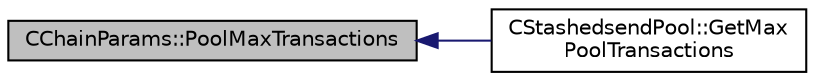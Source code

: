 digraph "CChainParams::PoolMaxTransactions"
{
  edge [fontname="Helvetica",fontsize="10",labelfontname="Helvetica",labelfontsize="10"];
  node [fontname="Helvetica",fontsize="10",shape=record];
  rankdir="LR";
  Node1474 [label="CChainParams::PoolMaxTransactions",height=0.2,width=0.4,color="black", fillcolor="grey75", style="filled", fontcolor="black"];
  Node1474 -> Node1475 [dir="back",color="midnightblue",fontsize="10",style="solid",fontname="Helvetica"];
  Node1475 [label="CStashedsendPool::GetMax\lPoolTransactions",height=0.2,width=0.4,color="black", fillcolor="white", style="filled",URL="$dd/d8a/class_c_stashedsend_pool.html#a7ea284181524d3d62c2654bcc9276a4b",tooltip="Get the maximum number of transactions for the pool. "];
}

